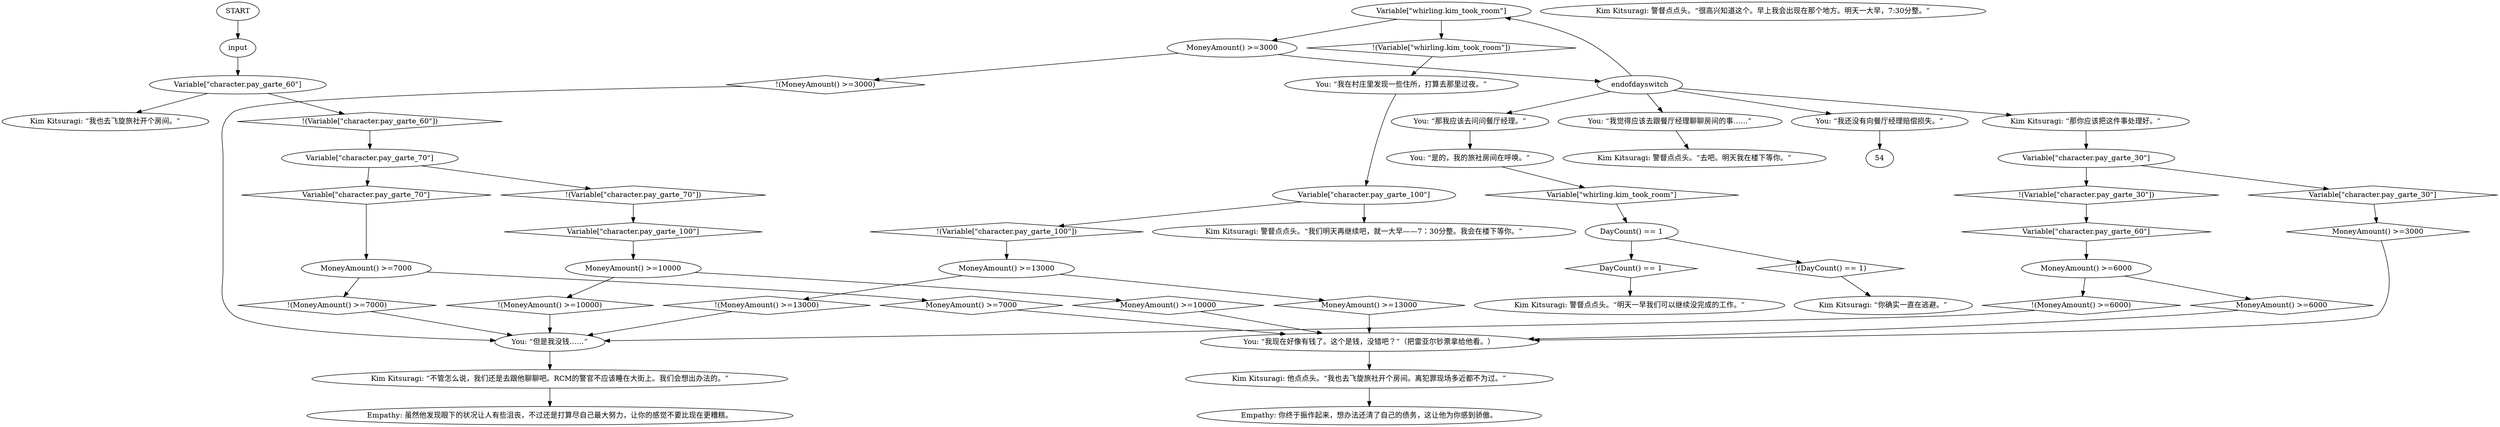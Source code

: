 # KIM SWITCH / END OF DAY
# Kim wants to call it a day.
# ==================================================
digraph G {
	  0 [label="START"];
	  1 [label="input"];
	  2 [label="You: “我还没有向餐厅经理赔偿损失。”"];
	  3 [label="Variable[\"character.pay_garte_30\"]"];
	  4 [label="Variable[\"character.pay_garte_30\"]", shape=diamond];
	  5 [label="!(Variable[\"character.pay_garte_30\"])", shape=diamond];
	  6 [label="Empathy: 虽然他发现眼下的状况让人有些沮丧，不过还是打算尽自己最大努力，让你的感觉不要比现在更糟糕。"];
	  7 [label="You: “那我应该去问问餐厅经理。”"];
	  8 [label="Variable[\"character.pay_garte_70\"]"];
	  9 [label="Variable[\"character.pay_garte_70\"]", shape=diamond];
	  10 [label="!(Variable[\"character.pay_garte_70\"])", shape=diamond];
	  11 [label="You: “但是我没钱……”"];
	  12 [label="Empathy: 你终于振作起来，想办法还清了自己的债务，这让他为你感到骄傲。"];
	  13 [label="MoneyAmount() >=10000"];
	  14 [label="MoneyAmount() >=10000", shape=diamond];
	  15 [label="!(MoneyAmount() >=10000)", shape=diamond];
	  16 [label="Kim Kitsuragi: 他点点头。“我也去飞旋旅社开个房间。离犯罪现场多近都不为过。”"];
	  17 [label="MoneyAmount() >=13000"];
	  18 [label="MoneyAmount() >=13000", shape=diamond];
	  19 [label="!(MoneyAmount() >=13000)", shape=diamond];
	  20 [label="MoneyAmount() >=6000"];
	  21 [label="MoneyAmount() >=6000", shape=diamond];
	  22 [label="!(MoneyAmount() >=6000)", shape=diamond];
	  23 [label="Kim Kitsuragi: “不管怎么说，我们还是去跟他聊聊吧。RCM的警官不应该睡在大街上。我们会想出办法的。”"];
	  24 [label="You: “我现在好像有钱了。这个是钱，没错吧？”（把雷亚尔钞票拿给他看。）"];
	  25 [label="DayCount() == 1"];
	  26 [label="DayCount() == 1", shape=diamond];
	  27 [label="!(DayCount() == 1)", shape=diamond];
	  28 [label="Kim Kitsuragi: 警督点点头。“明天一早我们可以继续没完成的工作。”"];
	  29 [label="MoneyAmount() >=7000"];
	  30 [label="MoneyAmount() >=7000", shape=diamond];
	  31 [label="!(MoneyAmount() >=7000)", shape=diamond];
	  32 [label="You: “我觉得应该去跟餐厅经理聊聊房间的事……”"];
	  33 [label="Kim Kitsuragi: 警督点点头。“很高兴知道这个。早上我会出现在那个地方。明天一大早，7:30分整。”"];
	  34 [label="Variable[\"character.pay_garte_100\"]"];
	  35 [label="Variable[\"character.pay_garte_100\"]", shape=diamond];
	  36 [label="!(Variable[\"character.pay_garte_100\"])", shape=diamond];
	  37 [label="Kim Kitsuragi: 警督点点头。“我们明天再继续吧，就一大早——7：30分整。我会在楼下等你。”"];
	  38 [label="Kim Kitsuragi: “你确实一直在逃避。”"];
	  39 [label="Kim Kitsuragi: 警督点点头。“去吧。明天我在楼下等你。”"];
	  40 [label="You: “是的，我的旅社房间在呼唤。”"];
	  41 [label="Variable[\"whirling.kim_took_room\"]"];
	  42 [label="Variable[\"whirling.kim_took_room\"]", shape=diamond];
	  43 [label="!(Variable[\"whirling.kim_took_room\"])", shape=diamond];
	  44 [label="MoneyAmount() >=3000"];
	  45 [label="MoneyAmount() >=3000", shape=diamond];
	  46 [label="!(MoneyAmount() >=3000)", shape=diamond];
	  47 [label="endofdayswitch"];
	  48 [label="Variable[\"character.pay_garte_60\"]"];
	  49 [label="Variable[\"character.pay_garte_60\"]", shape=diamond];
	  50 [label="!(Variable[\"character.pay_garte_60\"])", shape=diamond];
	  51 [label="Kim Kitsuragi: “我也去飞旋旅社开个房间。”"];
	  52 [label="You: “我在村庄里发现一些住所，打算去那里过夜。”"];
	  53 [label="Kim Kitsuragi: “那你应该把这件事处理好。”"];
	  0 -> 1
	  1 -> 48
	  2 -> 54
	  3 -> 4
	  3 -> 5
	  4 -> 45
	  5 -> 49
	  7 -> 40
	  8 -> 9
	  8 -> 10
	  9 -> 29
	  10 -> 35
	  11 -> 23
	  13 -> 14
	  13 -> 15
	  14 -> 24
	  15 -> 11
	  16 -> 12
	  17 -> 18
	  17 -> 19
	  18 -> 24
	  19 -> 11
	  20 -> 21
	  20 -> 22
	  21 -> 24
	  22 -> 11
	  23 -> 6
	  24 -> 16
	  25 -> 26
	  25 -> 27
	  26 -> 28
	  27 -> 38
	  29 -> 30
	  29 -> 31
	  30 -> 24
	  31 -> 11
	  32 -> 39
	  34 -> 36
	  34 -> 37
	  35 -> 13
	  36 -> 17
	  40 -> 42
	  41 -> 43
	  41 -> 44
	  42 -> 25
	  43 -> 52
	  44 -> 46
	  44 -> 47
	  45 -> 24
	  46 -> 11
	  47 -> 32
	  47 -> 2
	  47 -> 7
	  47 -> 41
	  47 -> 53
	  48 -> 50
	  48 -> 51
	  49 -> 20
	  50 -> 8
	  52 -> 34
	  53 -> 3
}

